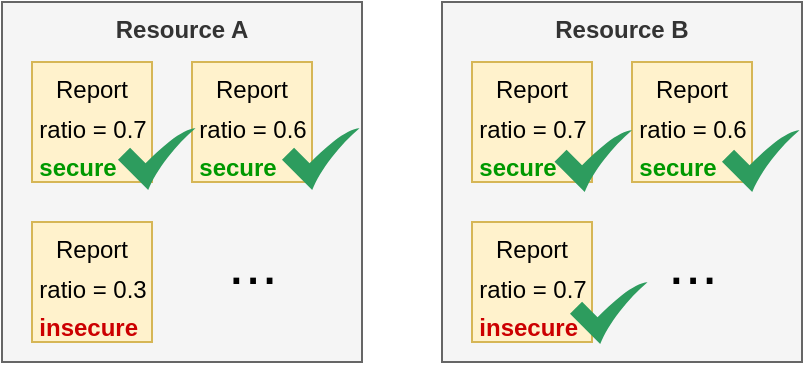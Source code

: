 <mxfile version="12.9.9" type="device"><diagram id="C5RBs43oDa-KdzZeNtuy" name="Page-1"><mxGraphModel dx="782" dy="437" grid="1" gridSize="10" guides="1" tooltips="1" connect="1" arrows="1" fold="1" page="1" pageScale="1" pageWidth="827" pageHeight="1169" math="0" shadow="0"><root><mxCell id="WIyWlLk6GJQsqaUBKTNV-0"/><mxCell id="WIyWlLk6GJQsqaUBKTNV-1" parent="WIyWlLk6GJQsqaUBKTNV-0"/><mxCell id="rpyXEcef18MdbMSdmln3-90" value="&lt;b&gt;Resource A&lt;/b&gt;" style="whiteSpace=wrap;html=1;aspect=fixed;strokeColor=#666666;fillColor=#f5f5f5;fontColor=#333333;labelPosition=center;verticalLabelPosition=middle;align=center;verticalAlign=top;" vertex="1" parent="WIyWlLk6GJQsqaUBKTNV-1"><mxGeometry x="80" y="40" width="180" height="180" as="geometry"/></mxCell><mxCell id="rpyXEcef18MdbMSdmln3-91" value="Report" style="whiteSpace=wrap;html=1;aspect=fixed;strokeColor=#d6b656;fillColor=#fff2cc;verticalAlign=top;" vertex="1" parent="WIyWlLk6GJQsqaUBKTNV-1"><mxGeometry x="95" y="70" width="60" height="60" as="geometry"/></mxCell><mxCell id="rpyXEcef18MdbMSdmln3-92" value="Report" style="whiteSpace=wrap;html=1;aspect=fixed;strokeColor=#d6b656;fillColor=#fff2cc;verticalAlign=top;" vertex="1" parent="WIyWlLk6GJQsqaUBKTNV-1"><mxGeometry x="175" y="70" width="60" height="60" as="geometry"/></mxCell><mxCell id="rpyXEcef18MdbMSdmln3-93" value="Report" style="whiteSpace=wrap;html=1;aspect=fixed;strokeColor=#d6b656;fillColor=#fff2cc;verticalAlign=top;" vertex="1" parent="WIyWlLk6GJQsqaUBKTNV-1"><mxGeometry x="95" y="150" width="60" height="60" as="geometry"/></mxCell><mxCell id="rpyXEcef18MdbMSdmln3-95" value="..." style="text;html=1;align=center;verticalAlign=middle;resizable=0;points=[];autosize=1;fontColor=#000000;fontSize=30;" vertex="1" parent="WIyWlLk6GJQsqaUBKTNV-1"><mxGeometry x="185" y="150" width="40" height="40" as="geometry"/></mxCell><mxCell id="rpyXEcef18MdbMSdmln3-96" value="&lt;font style=&quot;font-size: 12px&quot;&gt;ratio = 0.7&lt;br&gt;&lt;div style=&quot;text-align: left&quot;&gt;&lt;span style=&quot;line-height: 60%&quot;&gt;&lt;b&gt;&lt;font color=&quot;#009900&quot;&gt;secure&lt;/font&gt;&lt;/b&gt;&lt;/span&gt;&lt;/div&gt;&lt;/font&gt;" style="text;html=1;align=center;verticalAlign=middle;resizable=0;points=[];autosize=1;fontSize=30;fontColor=#000000;" vertex="1" parent="WIyWlLk6GJQsqaUBKTNV-1"><mxGeometry x="90" y="65" width="70" height="80" as="geometry"/></mxCell><mxCell id="rpyXEcef18MdbMSdmln3-98" value="&lt;font style=&quot;font-size: 12px&quot;&gt;ratio = 0.6&lt;br&gt;&lt;div style=&quot;text-align: left&quot;&gt;&lt;span&gt;&lt;b&gt;&lt;font color=&quot;#009900&quot;&gt;secure&lt;/font&gt;&lt;/b&gt;&lt;/span&gt;&lt;/div&gt;&lt;/font&gt;" style="text;html=1;align=center;verticalAlign=middle;resizable=0;points=[];autosize=1;fontSize=30;fontColor=#000000;" vertex="1" parent="WIyWlLk6GJQsqaUBKTNV-1"><mxGeometry x="170" y="65" width="70" height="80" as="geometry"/></mxCell><mxCell id="rpyXEcef18MdbMSdmln3-99" value="&lt;font style=&quot;font-size: 12px&quot;&gt;ratio = 0.3&lt;br&gt;&lt;div style=&quot;text-align: left&quot;&gt;&lt;span&gt;&lt;font color=&quot;#cc0000&quot;&gt;&lt;b&gt;insecure&lt;/b&gt;&lt;/font&gt;&lt;/span&gt;&lt;/div&gt;&lt;/font&gt;" style="text;html=1;align=center;verticalAlign=middle;resizable=0;points=[];autosize=1;fontSize=30;fontColor=#000000;" vertex="1" parent="WIyWlLk6GJQsqaUBKTNV-1"><mxGeometry x="90" y="145" width="70" height="80" as="geometry"/></mxCell><mxCell id="rpyXEcef18MdbMSdmln3-100" value="" style="html=1;aspect=fixed;strokeColor=none;shadow=0;align=center;verticalAlign=top;fillColor=#2D9C5E;shape=mxgraph.gcp2.check;fontSize=30;fontColor=#000000;" vertex="1" parent="WIyWlLk6GJQsqaUBKTNV-1"><mxGeometry x="220" y="103" width="38.75" height="31" as="geometry"/></mxCell><mxCell id="rpyXEcef18MdbMSdmln3-101" value="" style="html=1;aspect=fixed;strokeColor=none;shadow=0;align=center;verticalAlign=top;fillColor=#2D9C5E;shape=mxgraph.gcp2.check;fontSize=30;fontColor=#000000;" vertex="1" parent="WIyWlLk6GJQsqaUBKTNV-1"><mxGeometry x="138" y="103" width="38.75" height="31" as="geometry"/></mxCell><mxCell id="rpyXEcef18MdbMSdmln3-105" value="" style="shape=image;html=1;verticalAlign=top;verticalLabelPosition=bottom;labelBackgroundColor=#ffffff;imageAspect=0;aspect=fixed;image=https://cdn4.iconfinder.com/data/icons/common-toolbar/36/Delete-2-128.png;strokeColor=#000000;fillColor=#FFFFFF;fontSize=30;fontColor=#000000;" vertex="1" parent="WIyWlLk6GJQsqaUBKTNV-1"><mxGeometry x="142" y="186" width="36" height="36" as="geometry"/></mxCell><mxCell id="rpyXEcef18MdbMSdmln3-106" value="&lt;b&gt;Resource B&lt;/b&gt;" style="whiteSpace=wrap;html=1;aspect=fixed;strokeColor=#666666;fillColor=#f5f5f5;fontColor=#333333;labelPosition=center;verticalLabelPosition=middle;align=center;verticalAlign=top;" vertex="1" parent="WIyWlLk6GJQsqaUBKTNV-1"><mxGeometry x="300" y="40" width="180" height="180" as="geometry"/></mxCell><mxCell id="rpyXEcef18MdbMSdmln3-107" value="Report" style="whiteSpace=wrap;html=1;aspect=fixed;strokeColor=#d6b656;fillColor=#fff2cc;verticalAlign=top;" vertex="1" parent="WIyWlLk6GJQsqaUBKTNV-1"><mxGeometry x="315" y="70" width="60" height="60" as="geometry"/></mxCell><mxCell id="rpyXEcef18MdbMSdmln3-108" value="Report" style="whiteSpace=wrap;html=1;aspect=fixed;strokeColor=#d6b656;fillColor=#fff2cc;verticalAlign=top;" vertex="1" parent="WIyWlLk6GJQsqaUBKTNV-1"><mxGeometry x="395" y="70" width="60" height="60" as="geometry"/></mxCell><mxCell id="rpyXEcef18MdbMSdmln3-109" value="Report" style="whiteSpace=wrap;html=1;aspect=fixed;strokeColor=#d6b656;fillColor=#fff2cc;verticalAlign=top;" vertex="1" parent="WIyWlLk6GJQsqaUBKTNV-1"><mxGeometry x="315" y="150" width="60" height="60" as="geometry"/></mxCell><mxCell id="rpyXEcef18MdbMSdmln3-110" value="..." style="text;html=1;align=center;verticalAlign=middle;resizable=0;points=[];autosize=1;fontColor=#000000;fontSize=30;" vertex="1" parent="WIyWlLk6GJQsqaUBKTNV-1"><mxGeometry x="405" y="150" width="40" height="40" as="geometry"/></mxCell><mxCell id="rpyXEcef18MdbMSdmln3-111" value="&lt;font style=&quot;font-size: 12px&quot;&gt;ratio = 0.7&lt;br&gt;&lt;div style=&quot;text-align: left&quot;&gt;&lt;span style=&quot;line-height: 60%&quot;&gt;&lt;font color=&quot;#009900&quot;&gt;&lt;b&gt;secure&lt;/b&gt;&lt;/font&gt;&lt;/span&gt;&lt;/div&gt;&lt;/font&gt;" style="text;html=1;align=center;verticalAlign=middle;resizable=0;points=[];autosize=1;fontSize=30;fontColor=#000000;" vertex="1" parent="WIyWlLk6GJQsqaUBKTNV-1"><mxGeometry x="310" y="65" width="70" height="80" as="geometry"/></mxCell><mxCell id="rpyXEcef18MdbMSdmln3-112" value="&lt;font style=&quot;font-size: 12px&quot;&gt;ratio = 0.6&lt;br&gt;&lt;div style=&quot;text-align: left&quot;&gt;&lt;span&gt;&lt;font color=&quot;#009900&quot;&gt;&lt;b&gt;secure&lt;/b&gt;&lt;/font&gt;&lt;/span&gt;&lt;/div&gt;&lt;/font&gt;" style="text;html=1;align=center;verticalAlign=middle;resizable=0;points=[];autosize=1;fontSize=30;fontColor=#000000;" vertex="1" parent="WIyWlLk6GJQsqaUBKTNV-1"><mxGeometry x="390" y="65" width="70" height="80" as="geometry"/></mxCell><mxCell id="rpyXEcef18MdbMSdmln3-113" value="&lt;font style=&quot;font-size: 12px&quot;&gt;ratio = 0.7&lt;br&gt;&lt;div style=&quot;text-align: left&quot;&gt;&lt;span&gt;&lt;font color=&quot;#cc0000&quot;&gt;&lt;b&gt;insecure&lt;/b&gt;&lt;/font&gt;&lt;/span&gt;&lt;/div&gt;&lt;/font&gt;" style="text;html=1;align=center;verticalAlign=middle;resizable=0;points=[];autosize=1;fontSize=30;fontColor=#000000;" vertex="1" parent="WIyWlLk6GJQsqaUBKTNV-1"><mxGeometry x="310" y="145" width="70" height="80" as="geometry"/></mxCell><mxCell id="rpyXEcef18MdbMSdmln3-114" value="" style="html=1;aspect=fixed;strokeColor=none;shadow=0;align=center;verticalAlign=top;fillColor=#2D9C5E;shape=mxgraph.gcp2.check;fontSize=30;fontColor=#000000;" vertex="1" parent="WIyWlLk6GJQsqaUBKTNV-1"><mxGeometry x="440" y="104" width="38.75" height="31" as="geometry"/></mxCell><mxCell id="rpyXEcef18MdbMSdmln3-115" value="" style="html=1;aspect=fixed;strokeColor=none;shadow=0;align=center;verticalAlign=top;fillColor=#2D9C5E;shape=mxgraph.gcp2.check;fontSize=30;fontColor=#000000;" vertex="1" parent="WIyWlLk6GJQsqaUBKTNV-1"><mxGeometry x="356.25" y="104" width="38.75" height="31" as="geometry"/></mxCell><mxCell id="rpyXEcef18MdbMSdmln3-117" value="" style="html=1;aspect=fixed;strokeColor=none;shadow=0;align=center;verticalAlign=top;fillColor=#2D9C5E;shape=mxgraph.gcp2.check;fontSize=30;fontColor=#000000;" vertex="1" parent="WIyWlLk6GJQsqaUBKTNV-1"><mxGeometry x="364" y="180" width="38.75" height="31" as="geometry"/></mxCell></root></mxGraphModel></diagram></mxfile>